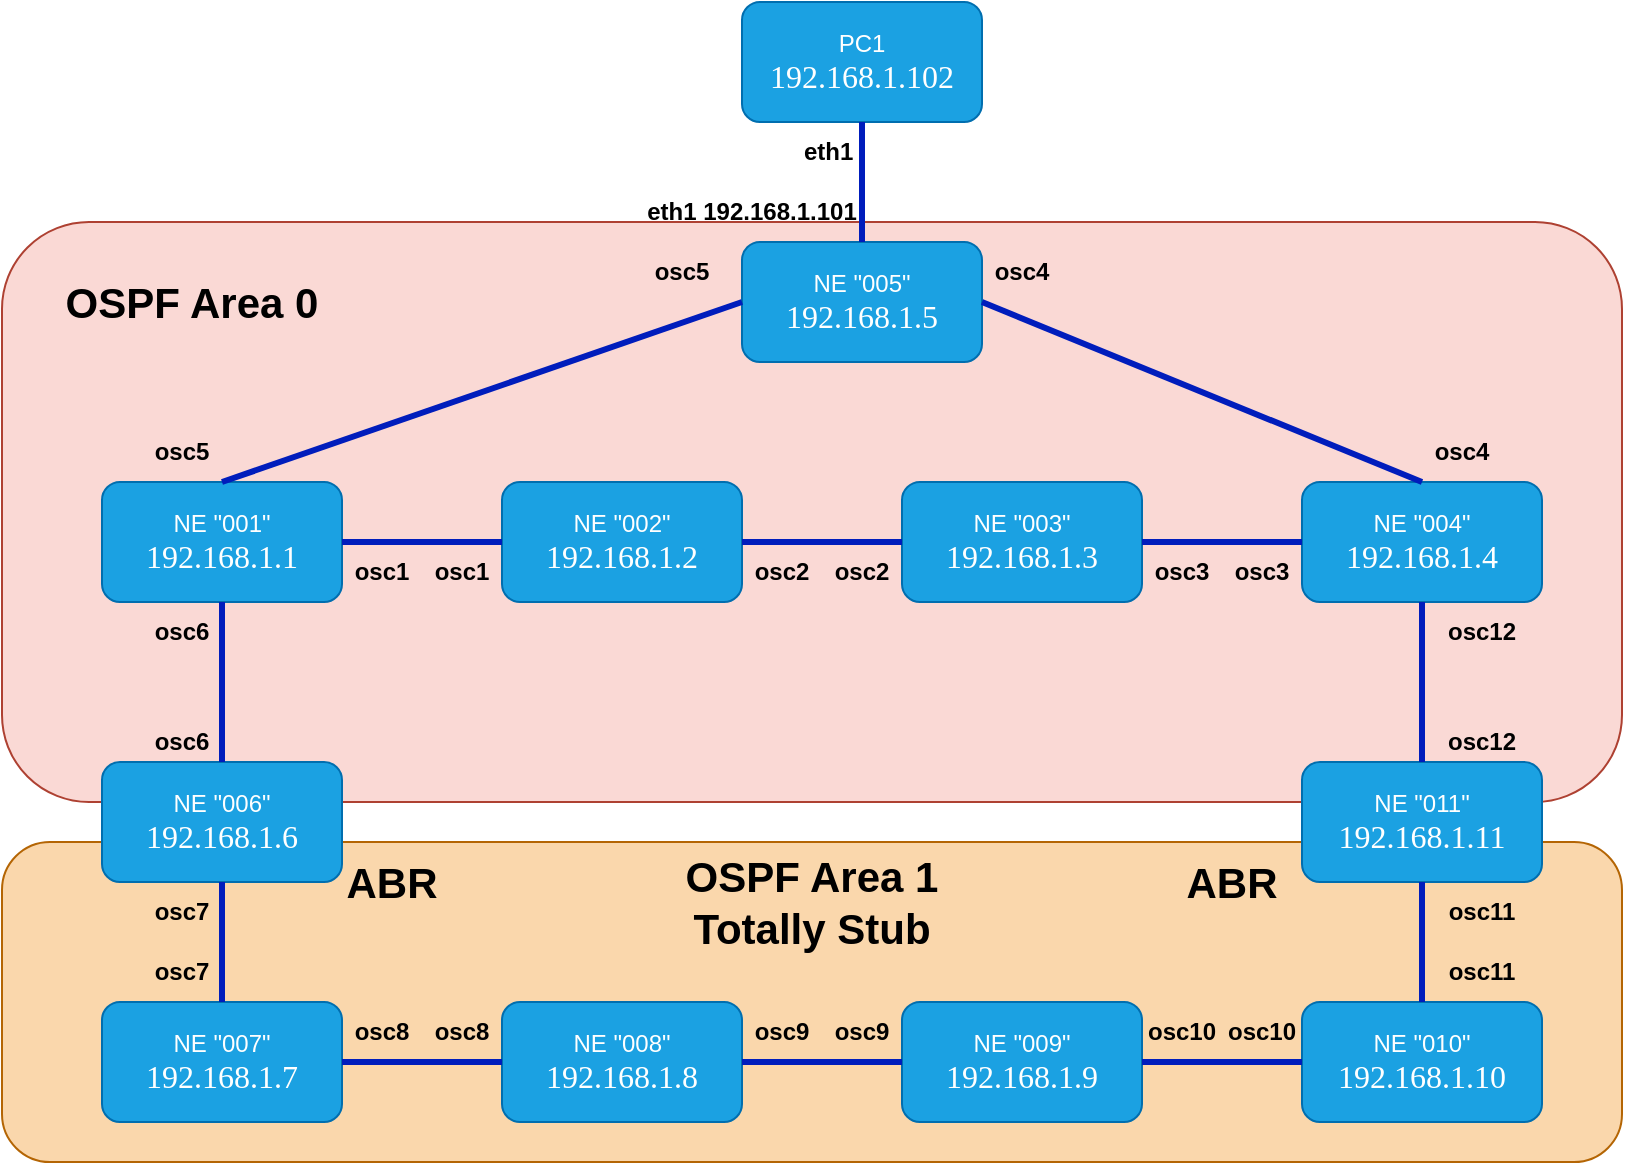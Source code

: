 <mxfile version="25.0.2">
  <diagram name="Page-1" id="QVJ4tlrpFVwbXdhHXeaO">
    <mxGraphModel dx="1434" dy="844" grid="1" gridSize="10" guides="1" tooltips="1" connect="1" arrows="1" fold="1" page="1" pageScale="1" pageWidth="850" pageHeight="1100" math="0" shadow="0">
      <root>
        <mxCell id="0" />
        <mxCell id="1" parent="0" />
        <mxCell id="Rsx-pt_HzqlwOgzSTHQl-33" value="" style="rounded=1;whiteSpace=wrap;html=1;fillColor=#fad9d5;strokeColor=#ae4132;" vertex="1" parent="1">
          <mxGeometry x="70" y="290" width="810" height="290" as="geometry" />
        </mxCell>
        <mxCell id="Rsx-pt_HzqlwOgzSTHQl-32" value="" style="rounded=1;whiteSpace=wrap;html=1;fillColor=#fad7ac;strokeColor=#b46504;" vertex="1" parent="1">
          <mxGeometry x="70" y="600" width="810" height="160" as="geometry" />
        </mxCell>
        <mxCell id="Rsx-pt_HzqlwOgzSTHQl-3" value="NE &quot;001&quot;&lt;div&gt;&lt;span style=&quot;font-size: 12pt; font-family: Calibri;&quot;&gt;192.168.1.1&lt;/span&gt;&lt;br&gt;&lt;/div&gt;" style="rounded=1;whiteSpace=wrap;html=1;fillColor=#1ba1e2;strokeColor=#006EAF;fontColor=#ffffff;" vertex="1" parent="1">
          <mxGeometry x="120" y="420" width="120" height="60" as="geometry" />
        </mxCell>
        <mxCell id="Rsx-pt_HzqlwOgzSTHQl-4" value="NE &quot;002&quot;&lt;div&gt;&lt;span style=&quot;font-size: 12pt; font-family: Calibri;&quot;&gt;192.168.1.2&lt;/span&gt;&lt;br&gt;&lt;/div&gt;" style="rounded=1;whiteSpace=wrap;html=1;fillColor=#1ba1e2;strokeColor=#006EAF;fontColor=#ffffff;" vertex="1" parent="1">
          <mxGeometry x="320" y="420" width="120" height="60" as="geometry" />
        </mxCell>
        <mxCell id="Rsx-pt_HzqlwOgzSTHQl-5" value="NE &quot;003&quot;&lt;div&gt;&lt;span style=&quot;font-size: 12pt; font-family: Calibri;&quot;&gt;192.168.1.3&lt;/span&gt;&lt;br&gt;&lt;/div&gt;" style="rounded=1;whiteSpace=wrap;html=1;fillColor=#1ba1e2;strokeColor=#006EAF;fontColor=#ffffff;" vertex="1" parent="1">
          <mxGeometry x="520" y="420" width="120" height="60" as="geometry" />
        </mxCell>
        <mxCell id="Rsx-pt_HzqlwOgzSTHQl-6" value="NE &quot;004&quot;&lt;div&gt;&lt;span style=&quot;font-size: 12pt; font-family: Calibri;&quot;&gt;192.168.1.4&lt;/span&gt;&lt;br&gt;&lt;/div&gt;" style="rounded=1;whiteSpace=wrap;html=1;fillColor=#1ba1e2;strokeColor=#006EAF;fontColor=#ffffff;" vertex="1" parent="1">
          <mxGeometry x="720" y="420" width="120" height="60" as="geometry" />
        </mxCell>
        <mxCell id="Rsx-pt_HzqlwOgzSTHQl-7" value="NE &quot;005&quot;&lt;div&gt;&lt;span style=&quot;font-size: 12pt; font-family: Calibri;&quot;&gt;192.168.1.5&lt;/span&gt;&lt;br&gt;&lt;/div&gt;" style="rounded=1;whiteSpace=wrap;html=1;fillColor=#1ba1e2;strokeColor=#006EAF;fontColor=#ffffff;" vertex="1" parent="1">
          <mxGeometry x="440" y="300" width="120" height="60" as="geometry" />
        </mxCell>
        <mxCell id="Rsx-pt_HzqlwOgzSTHQl-11" value="" style="endArrow=none;html=1;rounded=0;entryX=1;entryY=0.5;entryDx=0;entryDy=0;exitX=0;exitY=0.5;exitDx=0;exitDy=0;strokeWidth=3;fillColor=#0050ef;strokeColor=#001DBC;" edge="1" parent="1" source="Rsx-pt_HzqlwOgzSTHQl-4" target="Rsx-pt_HzqlwOgzSTHQl-3">
          <mxGeometry width="50" height="50" relative="1" as="geometry">
            <mxPoint x="130" y="620" as="sourcePoint" />
            <mxPoint x="180" y="570" as="targetPoint" />
          </mxGeometry>
        </mxCell>
        <mxCell id="Rsx-pt_HzqlwOgzSTHQl-12" value="" style="endArrow=none;html=1;rounded=0;entryX=0;entryY=0.5;entryDx=0;entryDy=0;exitX=1;exitY=0.5;exitDx=0;exitDy=0;strokeWidth=3;fillColor=#0050ef;strokeColor=#001DBC;" edge="1" parent="1" source="Rsx-pt_HzqlwOgzSTHQl-4" target="Rsx-pt_HzqlwOgzSTHQl-5">
          <mxGeometry width="50" height="50" relative="1" as="geometry">
            <mxPoint x="330" y="460" as="sourcePoint" />
            <mxPoint x="250" y="460" as="targetPoint" />
          </mxGeometry>
        </mxCell>
        <mxCell id="Rsx-pt_HzqlwOgzSTHQl-13" value="" style="endArrow=none;html=1;rounded=0;entryX=1;entryY=0.5;entryDx=0;entryDy=0;exitX=0;exitY=0.5;exitDx=0;exitDy=0;strokeWidth=3;fillColor=#0050ef;strokeColor=#001DBC;" edge="1" parent="1" source="Rsx-pt_HzqlwOgzSTHQl-6" target="Rsx-pt_HzqlwOgzSTHQl-5">
          <mxGeometry width="50" height="50" relative="1" as="geometry">
            <mxPoint x="450" y="460" as="sourcePoint" />
            <mxPoint x="530" y="460" as="targetPoint" />
          </mxGeometry>
        </mxCell>
        <mxCell id="Rsx-pt_HzqlwOgzSTHQl-14" value="" style="endArrow=none;html=1;rounded=0;entryX=0.5;entryY=0;entryDx=0;entryDy=0;exitX=0;exitY=0.5;exitDx=0;exitDy=0;strokeWidth=3;fillColor=#0050ef;strokeColor=#001DBC;" edge="1" parent="1" source="Rsx-pt_HzqlwOgzSTHQl-7" target="Rsx-pt_HzqlwOgzSTHQl-3">
          <mxGeometry width="50" height="50" relative="1" as="geometry">
            <mxPoint x="330" y="460" as="sourcePoint" />
            <mxPoint x="250" y="460" as="targetPoint" />
          </mxGeometry>
        </mxCell>
        <mxCell id="Rsx-pt_HzqlwOgzSTHQl-15" value="" style="endArrow=none;html=1;rounded=0;entryX=0.5;entryY=0;entryDx=0;entryDy=0;exitX=1;exitY=0.5;exitDx=0;exitDy=0;strokeWidth=3;fillColor=#0050ef;strokeColor=#001DBC;" edge="1" parent="1" source="Rsx-pt_HzqlwOgzSTHQl-7" target="Rsx-pt_HzqlwOgzSTHQl-6">
          <mxGeometry width="50" height="50" relative="1" as="geometry">
            <mxPoint x="450" y="340" as="sourcePoint" />
            <mxPoint x="190" y="430" as="targetPoint" />
          </mxGeometry>
        </mxCell>
        <mxCell id="Rsx-pt_HzqlwOgzSTHQl-16" value="NE &quot;006&quot;&lt;div&gt;&lt;span style=&quot;font-size: 12pt; font-family: Calibri;&quot;&gt;192.168.1.6&lt;/span&gt;&lt;br&gt;&lt;/div&gt;" style="rounded=1;whiteSpace=wrap;html=1;fillColor=#1ba1e2;strokeColor=#006EAF;fontColor=#ffffff;" vertex="1" parent="1">
          <mxGeometry x="120" y="560" width="120" height="60" as="geometry" />
        </mxCell>
        <mxCell id="Rsx-pt_HzqlwOgzSTHQl-17" value="NE &quot;007&quot;&lt;div&gt;&lt;span style=&quot;font-size: 12pt; font-family: Calibri;&quot;&gt;192.168.1.7&lt;/span&gt;&lt;br&gt;&lt;/div&gt;" style="rounded=1;whiteSpace=wrap;html=1;fillColor=#1ba1e2;strokeColor=#006EAF;fontColor=#ffffff;" vertex="1" parent="1">
          <mxGeometry x="120" y="680" width="120" height="60" as="geometry" />
        </mxCell>
        <mxCell id="Rsx-pt_HzqlwOgzSTHQl-18" value="NE &quot;008&quot;&lt;div&gt;&lt;span style=&quot;font-size: 12pt; font-family: Calibri;&quot;&gt;192.168.1.8&lt;/span&gt;&lt;br&gt;&lt;/div&gt;" style="rounded=1;whiteSpace=wrap;html=1;fillColor=#1ba1e2;strokeColor=#006EAF;fontColor=#ffffff;" vertex="1" parent="1">
          <mxGeometry x="320" y="680" width="120" height="60" as="geometry" />
        </mxCell>
        <mxCell id="Rsx-pt_HzqlwOgzSTHQl-19" value="NE &quot;009&quot;&lt;div&gt;&lt;span style=&quot;font-size: 12pt; font-family: Calibri;&quot;&gt;192.168.1.9&lt;/span&gt;&lt;br&gt;&lt;/div&gt;" style="rounded=1;whiteSpace=wrap;html=1;fillColor=#1ba1e2;strokeColor=#006EAF;fontColor=#ffffff;" vertex="1" parent="1">
          <mxGeometry x="520" y="680" width="120" height="60" as="geometry" />
        </mxCell>
        <mxCell id="Rsx-pt_HzqlwOgzSTHQl-20" value="NE &quot;010&quot;&lt;div&gt;&lt;span style=&quot;font-size: 12pt; font-family: Calibri;&quot;&gt;192.168.1.10&lt;/span&gt;&lt;br&gt;&lt;/div&gt;" style="rounded=1;whiteSpace=wrap;html=1;fillColor=#1ba1e2;strokeColor=#006EAF;fontColor=#ffffff;" vertex="1" parent="1">
          <mxGeometry x="720" y="680" width="120" height="60" as="geometry" />
        </mxCell>
        <mxCell id="Rsx-pt_HzqlwOgzSTHQl-21" value="NE &quot;011&quot;&lt;div&gt;&lt;span style=&quot;font-size: 12pt; font-family: Calibri;&quot;&gt;192.168.1.11&lt;/span&gt;&lt;br&gt;&lt;/div&gt;" style="rounded=1;whiteSpace=wrap;html=1;fillColor=#1ba1e2;strokeColor=#006EAF;fontColor=#ffffff;" vertex="1" parent="1">
          <mxGeometry x="720" y="560" width="120" height="60" as="geometry" />
        </mxCell>
        <mxCell id="Rsx-pt_HzqlwOgzSTHQl-22" value="" style="endArrow=none;html=1;rounded=0;entryX=0.5;entryY=1;entryDx=0;entryDy=0;exitX=0.5;exitY=0;exitDx=0;exitDy=0;strokeWidth=3;fillColor=#0050ef;strokeColor=#001DBC;" edge="1" parent="1" source="Rsx-pt_HzqlwOgzSTHQl-16" target="Rsx-pt_HzqlwOgzSTHQl-3">
          <mxGeometry width="50" height="50" relative="1" as="geometry">
            <mxPoint x="450" y="340" as="sourcePoint" />
            <mxPoint x="190" y="430" as="targetPoint" />
          </mxGeometry>
        </mxCell>
        <mxCell id="Rsx-pt_HzqlwOgzSTHQl-23" value="" style="endArrow=none;html=1;rounded=0;exitX=0.5;exitY=0;exitDx=0;exitDy=0;strokeWidth=3;fillColor=#0050ef;strokeColor=#001DBC;" edge="1" parent="1" source="Rsx-pt_HzqlwOgzSTHQl-17">
          <mxGeometry width="50" height="50" relative="1" as="geometry">
            <mxPoint x="190" y="570" as="sourcePoint" />
            <mxPoint x="180" y="620" as="targetPoint" />
          </mxGeometry>
        </mxCell>
        <mxCell id="Rsx-pt_HzqlwOgzSTHQl-24" value="" style="endArrow=none;html=1;rounded=0;strokeWidth=3;fillColor=#0050ef;strokeColor=#001DBC;entryX=0;entryY=0.5;entryDx=0;entryDy=0;" edge="1" parent="1" source="Rsx-pt_HzqlwOgzSTHQl-17" target="Rsx-pt_HzqlwOgzSTHQl-18">
          <mxGeometry width="50" height="50" relative="1" as="geometry">
            <mxPoint x="190" y="690" as="sourcePoint" />
            <mxPoint x="190" y="630" as="targetPoint" />
          </mxGeometry>
        </mxCell>
        <mxCell id="Rsx-pt_HzqlwOgzSTHQl-25" value="" style="endArrow=none;html=1;rounded=0;strokeWidth=3;fillColor=#0050ef;strokeColor=#001DBC;entryX=1;entryY=0.5;entryDx=0;entryDy=0;exitX=0;exitY=0.5;exitDx=0;exitDy=0;" edge="1" parent="1" source="Rsx-pt_HzqlwOgzSTHQl-19" target="Rsx-pt_HzqlwOgzSTHQl-18">
          <mxGeometry width="50" height="50" relative="1" as="geometry">
            <mxPoint x="250" y="720" as="sourcePoint" />
            <mxPoint x="330" y="720" as="targetPoint" />
          </mxGeometry>
        </mxCell>
        <mxCell id="Rsx-pt_HzqlwOgzSTHQl-27" value="" style="endArrow=none;html=1;rounded=0;strokeWidth=3;fillColor=#0050ef;strokeColor=#001DBC;entryX=1;entryY=0.5;entryDx=0;entryDy=0;exitX=0;exitY=0.5;exitDx=0;exitDy=0;" edge="1" parent="1" source="Rsx-pt_HzqlwOgzSTHQl-20" target="Rsx-pt_HzqlwOgzSTHQl-19">
          <mxGeometry width="50" height="50" relative="1" as="geometry">
            <mxPoint x="530" y="720" as="sourcePoint" />
            <mxPoint x="450" y="720" as="targetPoint" />
          </mxGeometry>
        </mxCell>
        <mxCell id="Rsx-pt_HzqlwOgzSTHQl-29" value="" style="endArrow=none;html=1;rounded=0;strokeWidth=3;fillColor=#0050ef;strokeColor=#001DBC;entryX=0.5;entryY=0;entryDx=0;entryDy=0;exitX=0.5;exitY=1;exitDx=0;exitDy=0;" edge="1" parent="1" source="Rsx-pt_HzqlwOgzSTHQl-21" target="Rsx-pt_HzqlwOgzSTHQl-20">
          <mxGeometry width="50" height="50" relative="1" as="geometry">
            <mxPoint x="730" y="720" as="sourcePoint" />
            <mxPoint x="650" y="720" as="targetPoint" />
          </mxGeometry>
        </mxCell>
        <mxCell id="Rsx-pt_HzqlwOgzSTHQl-31" value="" style="endArrow=none;html=1;rounded=0;strokeWidth=3;fillColor=#0050ef;strokeColor=#001DBC;entryX=0.5;entryY=0;entryDx=0;entryDy=0;exitX=0.5;exitY=1;exitDx=0;exitDy=0;" edge="1" parent="1" source="Rsx-pt_HzqlwOgzSTHQl-6" target="Rsx-pt_HzqlwOgzSTHQl-21">
          <mxGeometry width="50" height="50" relative="1" as="geometry">
            <mxPoint x="790" y="630" as="sourcePoint" />
            <mxPoint x="790" y="690" as="targetPoint" />
          </mxGeometry>
        </mxCell>
        <mxCell id="Rsx-pt_HzqlwOgzSTHQl-34" value="PC1&lt;div&gt;&lt;span style=&quot;font-size: 12pt; font-family: Calibri;&quot;&gt;192.168.1.102&lt;/span&gt;&lt;br&gt;&lt;/div&gt;" style="rounded=1;whiteSpace=wrap;html=1;fillColor=#1ba1e2;strokeColor=#006EAF;fontColor=#ffffff;" vertex="1" parent="1">
          <mxGeometry x="440" y="180" width="120" height="60" as="geometry" />
        </mxCell>
        <mxCell id="Rsx-pt_HzqlwOgzSTHQl-35" value="" style="endArrow=none;html=1;rounded=0;entryX=0.5;entryY=0;entryDx=0;entryDy=0;exitX=0.5;exitY=1;exitDx=0;exitDy=0;strokeWidth=3;fillColor=#0050ef;strokeColor=#001DBC;" edge="1" parent="1" source="Rsx-pt_HzqlwOgzSTHQl-34" target="Rsx-pt_HzqlwOgzSTHQl-7">
          <mxGeometry width="50" height="50" relative="1" as="geometry">
            <mxPoint x="570" y="340" as="sourcePoint" />
            <mxPoint x="790" y="430" as="targetPoint" />
          </mxGeometry>
        </mxCell>
        <mxCell id="Rsx-pt_HzqlwOgzSTHQl-36" value="&lt;b&gt;eth1 192.168.1.101&lt;/b&gt;" style="text;strokeColor=none;align=center;fillColor=none;html=1;verticalAlign=middle;whiteSpace=wrap;rounded=0;" vertex="1" parent="1">
          <mxGeometry x="370" y="270" width="150" height="30" as="geometry" />
        </mxCell>
        <mxCell id="Rsx-pt_HzqlwOgzSTHQl-37" value="&lt;b&gt;eth1&amp;nbsp;&lt;/b&gt;" style="text;strokeColor=none;align=center;fillColor=none;html=1;verticalAlign=middle;whiteSpace=wrap;rounded=0;" vertex="1" parent="1">
          <mxGeometry x="410" y="240" width="150" height="30" as="geometry" />
        </mxCell>
        <mxCell id="Rsx-pt_HzqlwOgzSTHQl-38" value="&lt;b&gt;osc1&lt;/b&gt;" style="text;strokeColor=none;align=center;fillColor=none;html=1;verticalAlign=middle;whiteSpace=wrap;rounded=0;" vertex="1" parent="1">
          <mxGeometry x="230" y="450" width="60" height="30" as="geometry" />
        </mxCell>
        <mxCell id="Rsx-pt_HzqlwOgzSTHQl-39" value="&lt;b&gt;osc1&lt;/b&gt;" style="text;strokeColor=none;align=center;fillColor=none;html=1;verticalAlign=middle;whiteSpace=wrap;rounded=0;" vertex="1" parent="1">
          <mxGeometry x="270" y="450" width="60" height="30" as="geometry" />
        </mxCell>
        <mxCell id="Rsx-pt_HzqlwOgzSTHQl-40" value="&lt;b&gt;osc2&lt;/b&gt;" style="text;strokeColor=none;align=center;fillColor=none;html=1;verticalAlign=middle;whiteSpace=wrap;rounded=0;" vertex="1" parent="1">
          <mxGeometry x="430" y="450" width="60" height="30" as="geometry" />
        </mxCell>
        <mxCell id="Rsx-pt_HzqlwOgzSTHQl-41" value="&lt;b&gt;osc2&lt;/b&gt;" style="text;strokeColor=none;align=center;fillColor=none;html=1;verticalAlign=middle;whiteSpace=wrap;rounded=0;" vertex="1" parent="1">
          <mxGeometry x="470" y="450" width="60" height="30" as="geometry" />
        </mxCell>
        <mxCell id="Rsx-pt_HzqlwOgzSTHQl-42" value="&lt;b&gt;osc3&lt;/b&gt;" style="text;strokeColor=none;align=center;fillColor=none;html=1;verticalAlign=middle;whiteSpace=wrap;rounded=0;" vertex="1" parent="1">
          <mxGeometry x="630" y="450" width="60" height="30" as="geometry" />
        </mxCell>
        <mxCell id="Rsx-pt_HzqlwOgzSTHQl-43" value="&lt;b&gt;osc3&lt;/b&gt;" style="text;strokeColor=none;align=center;fillColor=none;html=1;verticalAlign=middle;whiteSpace=wrap;rounded=0;" vertex="1" parent="1">
          <mxGeometry x="670" y="450" width="60" height="30" as="geometry" />
        </mxCell>
        <mxCell id="Rsx-pt_HzqlwOgzSTHQl-44" value="&lt;b&gt;osc4&lt;/b&gt;" style="text;strokeColor=none;align=center;fillColor=none;html=1;verticalAlign=middle;whiteSpace=wrap;rounded=0;" vertex="1" parent="1">
          <mxGeometry x="770" y="390" width="60" height="30" as="geometry" />
        </mxCell>
        <mxCell id="Rsx-pt_HzqlwOgzSTHQl-46" value="&lt;b&gt;osc4&lt;/b&gt;" style="text;strokeColor=none;align=center;fillColor=none;html=1;verticalAlign=middle;whiteSpace=wrap;rounded=0;" vertex="1" parent="1">
          <mxGeometry x="550" y="300" width="60" height="30" as="geometry" />
        </mxCell>
        <mxCell id="Rsx-pt_HzqlwOgzSTHQl-47" value="&lt;b&gt;osc5&lt;/b&gt;" style="text;strokeColor=none;align=center;fillColor=none;html=1;verticalAlign=middle;whiteSpace=wrap;rounded=0;" vertex="1" parent="1">
          <mxGeometry x="380" y="300" width="60" height="30" as="geometry" />
        </mxCell>
        <mxCell id="Rsx-pt_HzqlwOgzSTHQl-48" value="&lt;b&gt;osc5&lt;/b&gt;" style="text;strokeColor=none;align=center;fillColor=none;html=1;verticalAlign=middle;whiteSpace=wrap;rounded=0;" vertex="1" parent="1">
          <mxGeometry x="130" y="390" width="60" height="30" as="geometry" />
        </mxCell>
        <mxCell id="Rsx-pt_HzqlwOgzSTHQl-50" value="&lt;b&gt;osc6&lt;/b&gt;" style="text;strokeColor=none;align=center;fillColor=none;html=1;verticalAlign=middle;whiteSpace=wrap;rounded=0;" vertex="1" parent="1">
          <mxGeometry x="130" y="480" width="60" height="30" as="geometry" />
        </mxCell>
        <mxCell id="Rsx-pt_HzqlwOgzSTHQl-51" value="&lt;b&gt;osc6&lt;/b&gt;" style="text;strokeColor=none;align=center;fillColor=none;html=1;verticalAlign=middle;whiteSpace=wrap;rounded=0;" vertex="1" parent="1">
          <mxGeometry x="130" y="535" width="60" height="30" as="geometry" />
        </mxCell>
        <mxCell id="Rsx-pt_HzqlwOgzSTHQl-52" value="&lt;b&gt;osc7&lt;/b&gt;" style="text;strokeColor=none;align=center;fillColor=none;html=1;verticalAlign=middle;whiteSpace=wrap;rounded=0;" vertex="1" parent="1">
          <mxGeometry x="130" y="620" width="60" height="30" as="geometry" />
        </mxCell>
        <mxCell id="Rsx-pt_HzqlwOgzSTHQl-53" value="&lt;b&gt;osc7&lt;/b&gt;" style="text;strokeColor=none;align=center;fillColor=none;html=1;verticalAlign=middle;whiteSpace=wrap;rounded=0;" vertex="1" parent="1">
          <mxGeometry x="130" y="650" width="60" height="30" as="geometry" />
        </mxCell>
        <mxCell id="Rsx-pt_HzqlwOgzSTHQl-54" value="&lt;b&gt;osc8&lt;/b&gt;" style="text;strokeColor=none;align=center;fillColor=none;html=1;verticalAlign=middle;whiteSpace=wrap;rounded=0;" vertex="1" parent="1">
          <mxGeometry x="230" y="680" width="60" height="30" as="geometry" />
        </mxCell>
        <mxCell id="Rsx-pt_HzqlwOgzSTHQl-55" value="&lt;b&gt;osc8&lt;/b&gt;" style="text;strokeColor=none;align=center;fillColor=none;html=1;verticalAlign=middle;whiteSpace=wrap;rounded=0;" vertex="1" parent="1">
          <mxGeometry x="270" y="680" width="60" height="30" as="geometry" />
        </mxCell>
        <mxCell id="Rsx-pt_HzqlwOgzSTHQl-56" value="&lt;b&gt;osc9&lt;/b&gt;" style="text;strokeColor=none;align=center;fillColor=none;html=1;verticalAlign=middle;whiteSpace=wrap;rounded=0;" vertex="1" parent="1">
          <mxGeometry x="430" y="680" width="60" height="30" as="geometry" />
        </mxCell>
        <mxCell id="Rsx-pt_HzqlwOgzSTHQl-57" value="&lt;b&gt;osc9&lt;/b&gt;" style="text;strokeColor=none;align=center;fillColor=none;html=1;verticalAlign=middle;whiteSpace=wrap;rounded=0;" vertex="1" parent="1">
          <mxGeometry x="470" y="680" width="60" height="30" as="geometry" />
        </mxCell>
        <mxCell id="Rsx-pt_HzqlwOgzSTHQl-58" value="&lt;b&gt;osc10&lt;/b&gt;" style="text;strokeColor=none;align=center;fillColor=none;html=1;verticalAlign=middle;whiteSpace=wrap;rounded=0;" vertex="1" parent="1">
          <mxGeometry x="630" y="680" width="60" height="30" as="geometry" />
        </mxCell>
        <mxCell id="Rsx-pt_HzqlwOgzSTHQl-59" value="&lt;b&gt;osc10&lt;/b&gt;" style="text;strokeColor=none;align=center;fillColor=none;html=1;verticalAlign=middle;whiteSpace=wrap;rounded=0;" vertex="1" parent="1">
          <mxGeometry x="670" y="680" width="60" height="30" as="geometry" />
        </mxCell>
        <mxCell id="Rsx-pt_HzqlwOgzSTHQl-60" value="&lt;b&gt;osc11&lt;/b&gt;" style="text;strokeColor=none;align=center;fillColor=none;html=1;verticalAlign=middle;whiteSpace=wrap;rounded=0;" vertex="1" parent="1">
          <mxGeometry x="780" y="650" width="60" height="30" as="geometry" />
        </mxCell>
        <mxCell id="Rsx-pt_HzqlwOgzSTHQl-61" value="&lt;b&gt;osc11&lt;/b&gt;" style="text;strokeColor=none;align=center;fillColor=none;html=1;verticalAlign=middle;whiteSpace=wrap;rounded=0;" vertex="1" parent="1">
          <mxGeometry x="780" y="620" width="60" height="30" as="geometry" />
        </mxCell>
        <mxCell id="Rsx-pt_HzqlwOgzSTHQl-62" value="&lt;b&gt;osc12&lt;/b&gt;" style="text;strokeColor=none;align=center;fillColor=none;html=1;verticalAlign=middle;whiteSpace=wrap;rounded=0;" vertex="1" parent="1">
          <mxGeometry x="780" y="535" width="60" height="30" as="geometry" />
        </mxCell>
        <mxCell id="Rsx-pt_HzqlwOgzSTHQl-63" value="&lt;b&gt;osc12&lt;/b&gt;" style="text;strokeColor=none;align=center;fillColor=none;html=1;verticalAlign=middle;whiteSpace=wrap;rounded=0;" vertex="1" parent="1">
          <mxGeometry x="780" y="480" width="60" height="30" as="geometry" />
        </mxCell>
        <mxCell id="Rsx-pt_HzqlwOgzSTHQl-64" value="&lt;font style=&quot;font-size: 21px;&quot;&gt;&lt;b&gt;OSPF Area 1&lt;/b&gt;&lt;/font&gt;&lt;div&gt;&lt;font style=&quot;font-size: 21px;&quot;&gt;&lt;b&gt;Totally Stub&lt;/b&gt;&lt;/font&gt;&lt;/div&gt;" style="text;strokeColor=none;align=center;fillColor=none;html=1;verticalAlign=middle;whiteSpace=wrap;rounded=0;" vertex="1" parent="1">
          <mxGeometry x="380" y="600" width="190" height="60" as="geometry" />
        </mxCell>
        <mxCell id="Rsx-pt_HzqlwOgzSTHQl-66" value="&lt;font style=&quot;font-size: 21px;&quot;&gt;&lt;b&gt;OSPF Area 0&lt;/b&gt;&lt;/font&gt;" style="text;strokeColor=none;align=center;fillColor=none;html=1;verticalAlign=middle;whiteSpace=wrap;rounded=0;" vertex="1" parent="1">
          <mxGeometry x="70" y="300" width="190" height="60" as="geometry" />
        </mxCell>
        <mxCell id="Rsx-pt_HzqlwOgzSTHQl-67" value="&lt;font style=&quot;font-size: 21px;&quot;&gt;&lt;b&gt;ABR&lt;/b&gt;&lt;/font&gt;" style="text;strokeColor=none;align=center;fillColor=none;html=1;verticalAlign=middle;whiteSpace=wrap;rounded=0;" vertex="1" parent="1">
          <mxGeometry x="200" y="590" width="130" height="60" as="geometry" />
        </mxCell>
        <mxCell id="Rsx-pt_HzqlwOgzSTHQl-68" value="&lt;font style=&quot;font-size: 21px;&quot;&gt;&lt;b&gt;ABR&lt;/b&gt;&lt;/font&gt;" style="text;strokeColor=none;align=center;fillColor=none;html=1;verticalAlign=middle;whiteSpace=wrap;rounded=0;" vertex="1" parent="1">
          <mxGeometry x="620" y="590" width="130" height="60" as="geometry" />
        </mxCell>
      </root>
    </mxGraphModel>
  </diagram>
</mxfile>
